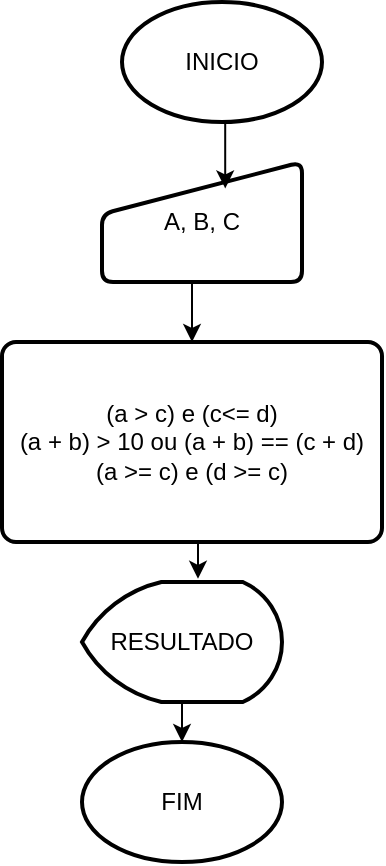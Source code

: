 <mxfile version="26.0.10">
  <diagram name="Página-1" id="povf5w34_H5JPDpF8zcs">
    <mxGraphModel dx="794" dy="482" grid="1" gridSize="10" guides="1" tooltips="1" connect="1" arrows="1" fold="1" page="1" pageScale="1" pageWidth="827" pageHeight="1169" math="0" shadow="0">
      <root>
        <mxCell id="0" />
        <mxCell id="1" parent="0" />
        <mxCell id="9tLOGCAczKuveeMr37XC-9" value="INICIO" style="strokeWidth=2;html=1;shape=mxgraph.flowchart.start_1;whiteSpace=wrap;" vertex="1" parent="1">
          <mxGeometry x="260" y="20" width="100" height="60" as="geometry" />
        </mxCell>
        <mxCell id="9tLOGCAczKuveeMr37XC-10" value="FIM" style="strokeWidth=2;html=1;shape=mxgraph.flowchart.start_1;whiteSpace=wrap;" vertex="1" parent="1">
          <mxGeometry x="240" y="390" width="100" height="60" as="geometry" />
        </mxCell>
        <mxCell id="9tLOGCAczKuveeMr37XC-11" style="edgeStyle=orthogonalEdgeStyle;rounded=0;orthogonalLoop=1;jettySize=auto;html=1;exitX=0.5;exitY=1;exitDx=0;exitDy=0;entryX=0.5;entryY=0;entryDx=0;entryDy=0;" edge="1" parent="1" source="9tLOGCAczKuveeMr37XC-12" target="9tLOGCAczKuveeMr37XC-13">
          <mxGeometry relative="1" as="geometry" />
        </mxCell>
        <mxCell id="9tLOGCAczKuveeMr37XC-12" value="A, B, C" style="html=1;strokeWidth=2;shape=manualInput;whiteSpace=wrap;rounded=1;size=26;arcSize=11;" vertex="1" parent="1">
          <mxGeometry x="250" y="100" width="100" height="60" as="geometry" />
        </mxCell>
        <mxCell id="9tLOGCAczKuveeMr37XC-13" value="(a &amp;gt; c) e (c&amp;lt;= d)&lt;div&gt;(a + b) &amp;gt; 10 ou (a + b) == (c + d)&lt;/div&gt;&lt;div&gt;(a &amp;gt;= c) e (d &amp;gt;= c)&lt;/div&gt;" style="rounded=1;whiteSpace=wrap;html=1;absoluteArcSize=1;arcSize=14;strokeWidth=2;" vertex="1" parent="1">
          <mxGeometry x="200" y="190" width="190" height="100" as="geometry" />
        </mxCell>
        <mxCell id="9tLOGCAczKuveeMr37XC-14" value="RESULTADO" style="strokeWidth=2;html=1;shape=mxgraph.flowchart.display;whiteSpace=wrap;" vertex="1" parent="1">
          <mxGeometry x="240" y="310" width="100" height="60" as="geometry" />
        </mxCell>
        <mxCell id="9tLOGCAczKuveeMr37XC-15" style="edgeStyle=orthogonalEdgeStyle;rounded=0;orthogonalLoop=1;jettySize=auto;html=1;exitX=0.5;exitY=1;exitDx=0;exitDy=0;exitPerimeter=0;entryX=0.616;entryY=0.22;entryDx=0;entryDy=0;entryPerimeter=0;" edge="1" parent="1" source="9tLOGCAczKuveeMr37XC-9" target="9tLOGCAczKuveeMr37XC-12">
          <mxGeometry relative="1" as="geometry" />
        </mxCell>
        <mxCell id="9tLOGCAczKuveeMr37XC-16" style="edgeStyle=orthogonalEdgeStyle;rounded=0;orthogonalLoop=1;jettySize=auto;html=1;exitX=0.5;exitY=1;exitDx=0;exitDy=0;entryX=0.58;entryY=-0.027;entryDx=0;entryDy=0;entryPerimeter=0;" edge="1" parent="1" source="9tLOGCAczKuveeMr37XC-13" target="9tLOGCAczKuveeMr37XC-14">
          <mxGeometry relative="1" as="geometry" />
        </mxCell>
        <mxCell id="9tLOGCAczKuveeMr37XC-17" style="edgeStyle=orthogonalEdgeStyle;rounded=0;orthogonalLoop=1;jettySize=auto;html=1;exitX=0.5;exitY=1;exitDx=0;exitDy=0;exitPerimeter=0;entryX=0.5;entryY=0;entryDx=0;entryDy=0;entryPerimeter=0;" edge="1" parent="1" source="9tLOGCAczKuveeMr37XC-14" target="9tLOGCAczKuveeMr37XC-10">
          <mxGeometry relative="1" as="geometry" />
        </mxCell>
      </root>
    </mxGraphModel>
  </diagram>
</mxfile>
